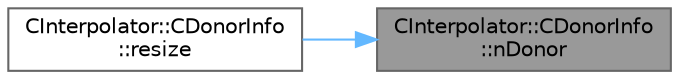 digraph "CInterpolator::CDonorInfo::nDonor"
{
 // LATEX_PDF_SIZE
  bgcolor="transparent";
  edge [fontname=Helvetica,fontsize=10,labelfontname=Helvetica,labelfontsize=10];
  node [fontname=Helvetica,fontsize=10,shape=box,height=0.2,width=0.4];
  rankdir="RL";
  Node1 [id="Node000001",label="CInterpolator::CDonorInfo\l::nDonor",height=0.2,width=0.4,color="gray40", fillcolor="grey60", style="filled", fontcolor="black",tooltip=" "];
  Node1 -> Node2 [id="edge1_Node000001_Node000002",dir="back",color="steelblue1",style="solid",tooltip=" "];
  Node2 [id="Node000002",label="CInterpolator::CDonorInfo\l::resize",height=0.2,width=0.4,color="grey40", fillcolor="white", style="filled",URL="$structCInterpolator_1_1CDonorInfo.html#a8d07130d7994e7bbe106390ad8019bb5",tooltip=" "];
}
